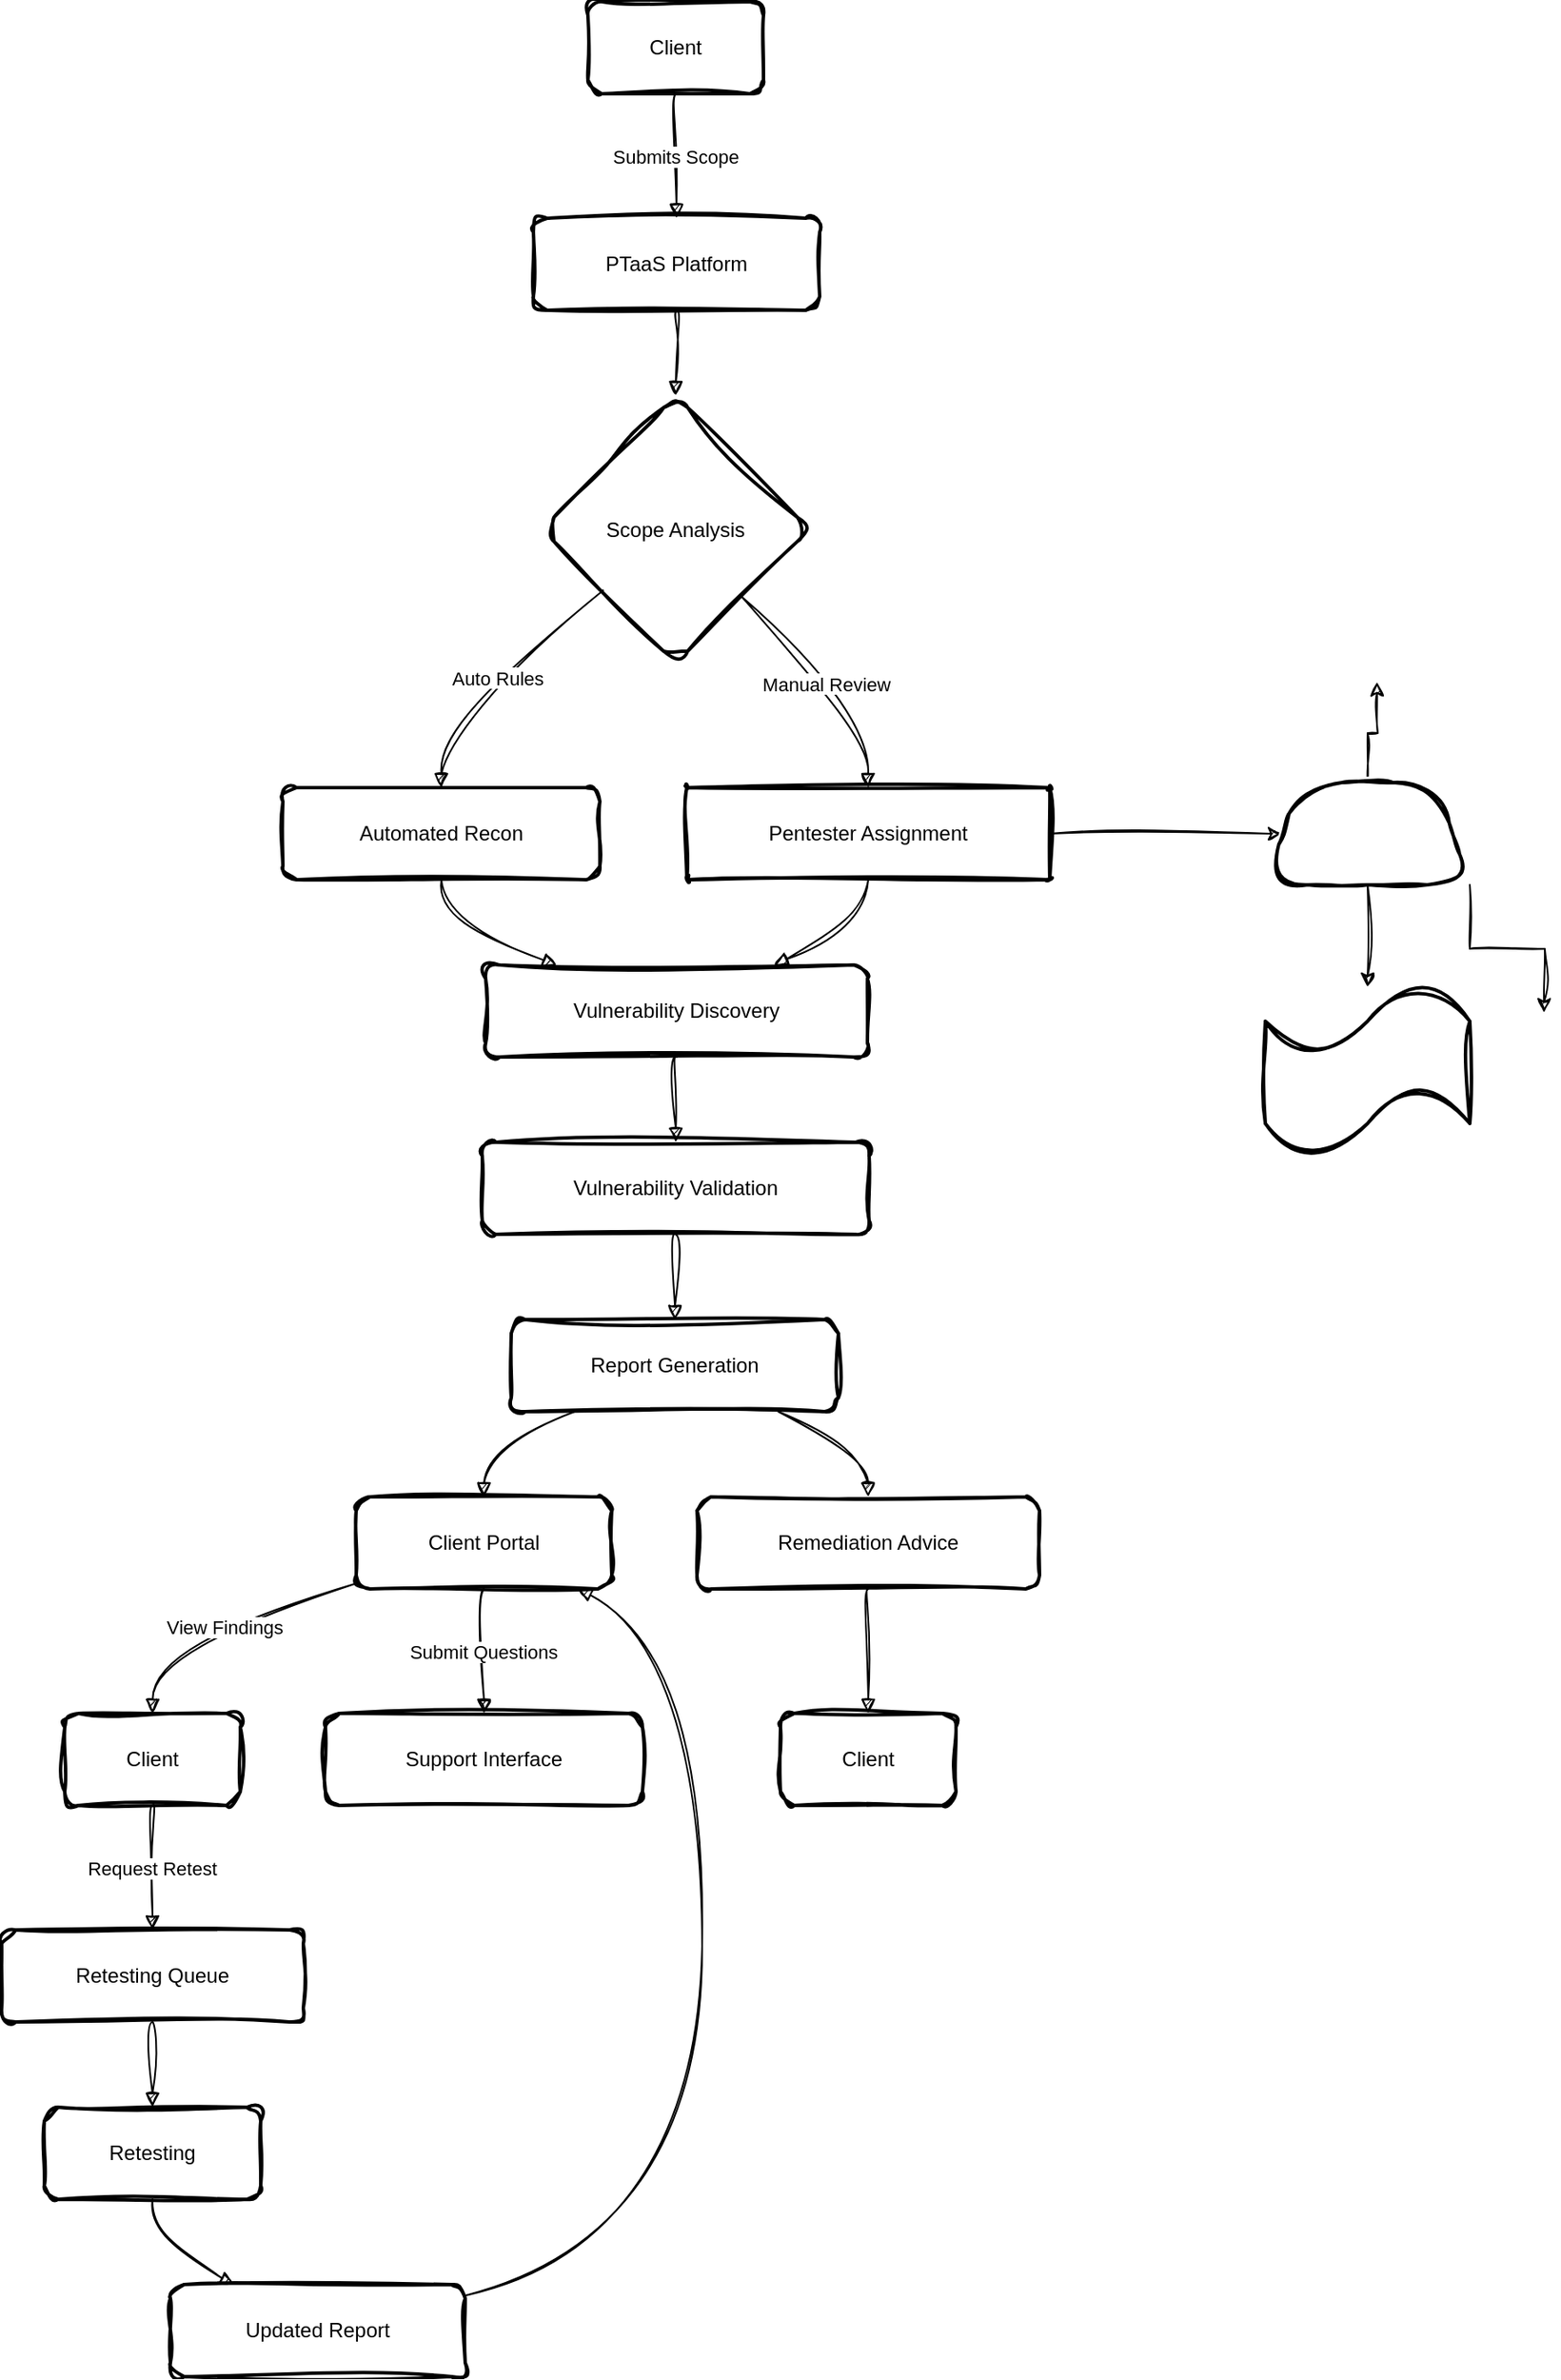 <mxfile version="27.1.6">
  <diagram name="Page-1" id="ASJokRBSevm5wn37lFh5">
    <mxGraphModel dx="1111" dy="465" grid="0" gridSize="10" guides="1" tooltips="1" connect="1" arrows="1" fold="1" page="1" pageScale="1" pageWidth="827" pageHeight="1169" math="0" shadow="0">
      <root>
        <mxCell id="0" />
        <mxCell id="1" parent="0" />
        <mxCell id="GnUwUvCO1rYrhoJ7JhUp-52" value="Client" style="whiteSpace=wrap;strokeWidth=2;sketch=1;curveFitting=1;jiggle=2;rounded=1;" parent="1" vertex="1">
          <mxGeometry x="414" y="160" width="103" height="54" as="geometry" />
        </mxCell>
        <mxCell id="GnUwUvCO1rYrhoJ7JhUp-53" value="PTaaS Platform" style="whiteSpace=wrap;strokeWidth=2;sketch=1;curveFitting=1;jiggle=2;rounded=1;" parent="1" vertex="1">
          <mxGeometry x="382" y="287" width="168" height="54" as="geometry" />
        </mxCell>
        <mxCell id="GnUwUvCO1rYrhoJ7JhUp-54" value="Scope Analysis" style="rhombus;strokeWidth=2;whiteSpace=wrap;sketch=1;curveFitting=1;jiggle=2;rounded=1;" parent="1" vertex="1">
          <mxGeometry x="387" y="391" width="157" height="157" as="geometry" />
        </mxCell>
        <mxCell id="GnUwUvCO1rYrhoJ7JhUp-55" value="Automated Recon" style="whiteSpace=wrap;strokeWidth=2;sketch=1;curveFitting=1;jiggle=2;rounded=1;" parent="1" vertex="1">
          <mxGeometry x="235" y="621" width="186" height="54" as="geometry" />
        </mxCell>
        <mxCell id="hnwGrhb_08lAje60__ir-2" value="" style="edgeStyle=orthogonalEdgeStyle;rounded=0;sketch=1;hachureGap=4;jiggle=2;curveFitting=1;orthogonalLoop=1;jettySize=auto;html=1;fontFamily=Architects Daughter;fontSource=https%3A%2F%2Ffonts.googleapis.com%2Fcss%3Ffamily%3DArchitects%2BDaughter;" edge="1" parent="1" source="GnUwUvCO1rYrhoJ7JhUp-56" target="hnwGrhb_08lAje60__ir-1">
          <mxGeometry relative="1" as="geometry" />
        </mxCell>
        <mxCell id="GnUwUvCO1rYrhoJ7JhUp-56" value="Pentester Assignment" style="whiteSpace=wrap;strokeWidth=2;sketch=1;curveFitting=1;jiggle=2;rounded=1;arcSize=0;" parent="1" vertex="1">
          <mxGeometry x="472" y="621" width="213" height="54" as="geometry" />
        </mxCell>
        <mxCell id="GnUwUvCO1rYrhoJ7JhUp-57" value="Vulnerability Discovery" style="whiteSpace=wrap;strokeWidth=2;sketch=1;curveFitting=1;jiggle=2;rounded=1;" parent="1" vertex="1">
          <mxGeometry x="354" y="725" width="224" height="54" as="geometry" />
        </mxCell>
        <mxCell id="GnUwUvCO1rYrhoJ7JhUp-58" value="Vulnerability Validation" style="whiteSpace=wrap;strokeWidth=2;sketch=1;curveFitting=1;jiggle=2;rounded=1;" parent="1" vertex="1">
          <mxGeometry x="352" y="829" width="227" height="54" as="geometry" />
        </mxCell>
        <mxCell id="GnUwUvCO1rYrhoJ7JhUp-59" value="Report Generation" style="whiteSpace=wrap;strokeWidth=2;sketch=1;curveFitting=1;jiggle=2;rounded=1;" parent="1" vertex="1">
          <mxGeometry x="369" y="933" width="192" height="54" as="geometry" />
        </mxCell>
        <mxCell id="GnUwUvCO1rYrhoJ7JhUp-60" value="Client Portal" style="whiteSpace=wrap;strokeWidth=2;sketch=1;curveFitting=1;jiggle=2;rounded=1;" parent="1" vertex="1">
          <mxGeometry x="278" y="1037" width="150" height="54" as="geometry" />
        </mxCell>
        <mxCell id="GnUwUvCO1rYrhoJ7JhUp-61" value="Client" style="whiteSpace=wrap;strokeWidth=2;sketch=1;curveFitting=1;jiggle=2;rounded=1;" parent="1" vertex="1">
          <mxGeometry x="107" y="1164" width="103" height="54" as="geometry" />
        </mxCell>
        <mxCell id="GnUwUvCO1rYrhoJ7JhUp-62" value="Support Interface" style="whiteSpace=wrap;strokeWidth=2;sketch=1;curveFitting=1;jiggle=2;rounded=1;" parent="1" vertex="1">
          <mxGeometry x="260" y="1164" width="186" height="54" as="geometry" />
        </mxCell>
        <mxCell id="GnUwUvCO1rYrhoJ7JhUp-63" value="Remediation Advice" style="whiteSpace=wrap;strokeWidth=2;sketch=1;curveFitting=1;jiggle=2;rounded=1;" parent="1" vertex="1">
          <mxGeometry x="478" y="1037" width="201" height="54" as="geometry" />
        </mxCell>
        <mxCell id="GnUwUvCO1rYrhoJ7JhUp-64" value="Client" style="whiteSpace=wrap;strokeWidth=2;sketch=1;curveFitting=1;jiggle=2;rounded=1;" parent="1" vertex="1">
          <mxGeometry x="527" y="1164" width="103" height="54" as="geometry" />
        </mxCell>
        <mxCell id="GnUwUvCO1rYrhoJ7JhUp-65" value="Retesting Queue" style="whiteSpace=wrap;strokeWidth=2;sketch=1;curveFitting=1;jiggle=2;rounded=1;" parent="1" vertex="1">
          <mxGeometry x="70" y="1291" width="177" height="54" as="geometry" />
        </mxCell>
        <mxCell id="GnUwUvCO1rYrhoJ7JhUp-66" value="Retesting" style="whiteSpace=wrap;strokeWidth=2;sketch=1;curveFitting=1;jiggle=2;rounded=1;" parent="1" vertex="1">
          <mxGeometry x="95" y="1395" width="127" height="54" as="geometry" />
        </mxCell>
        <mxCell id="GnUwUvCO1rYrhoJ7JhUp-67" value="Updated Report" style="whiteSpace=wrap;strokeWidth=2;sketch=1;curveFitting=1;jiggle=2;rounded=1;" parent="1" vertex="1">
          <mxGeometry x="169" y="1499" width="173" height="54" as="geometry" />
        </mxCell>
        <mxCell id="GnUwUvCO1rYrhoJ7JhUp-68" value="Submits Scope" style="curved=1;startArrow=none;endArrow=block;exitX=0.5;exitY=1;entryX=0.5;entryY=0;rounded=1;sketch=1;curveFitting=1;jiggle=2;" parent="1" source="GnUwUvCO1rYrhoJ7JhUp-52" target="GnUwUvCO1rYrhoJ7JhUp-53" edge="1">
          <mxGeometry relative="1" as="geometry">
            <Array as="points" />
          </mxGeometry>
        </mxCell>
        <mxCell id="GnUwUvCO1rYrhoJ7JhUp-69" value="" style="curved=1;startArrow=none;endArrow=block;exitX=0.5;exitY=1;entryX=0.5;entryY=0;rounded=1;sketch=1;curveFitting=1;jiggle=2;" parent="1" source="GnUwUvCO1rYrhoJ7JhUp-53" target="GnUwUvCO1rYrhoJ7JhUp-54" edge="1">
          <mxGeometry relative="1" as="geometry">
            <Array as="points" />
          </mxGeometry>
        </mxCell>
        <mxCell id="GnUwUvCO1rYrhoJ7JhUp-70" value="Auto Rules" style="curved=1;startArrow=none;endArrow=block;exitX=0;exitY=0.92;entryX=0.5;entryY=-0.01;rounded=1;sketch=1;curveFitting=1;jiggle=2;" parent="1" source="GnUwUvCO1rYrhoJ7JhUp-54" target="GnUwUvCO1rYrhoJ7JhUp-55" edge="1">
          <mxGeometry relative="1" as="geometry">
            <Array as="points">
              <mxPoint x="328" y="584" />
            </Array>
          </mxGeometry>
        </mxCell>
        <mxCell id="GnUwUvCO1rYrhoJ7JhUp-71" value="Manual Review" style="curved=1;startArrow=none;endArrow=block;exitX=0.99;exitY=1;entryX=0.5;entryY=-0.01;rounded=1;sketch=1;curveFitting=1;jiggle=2;" parent="1" source="GnUwUvCO1rYrhoJ7JhUp-54" target="GnUwUvCO1rYrhoJ7JhUp-56" edge="1">
          <mxGeometry relative="1" as="geometry">
            <Array as="points">
              <mxPoint x="578" y="584" />
            </Array>
          </mxGeometry>
        </mxCell>
        <mxCell id="GnUwUvCO1rYrhoJ7JhUp-72" value="" style="curved=1;startArrow=none;endArrow=block;exitX=0.5;exitY=0.99;entryX=0.18;entryY=-0.01;rounded=1;sketch=1;curveFitting=1;jiggle=2;" parent="1" source="GnUwUvCO1rYrhoJ7JhUp-55" target="GnUwUvCO1rYrhoJ7JhUp-57" edge="1">
          <mxGeometry relative="1" as="geometry">
            <Array as="points">
              <mxPoint x="328" y="700" />
            </Array>
          </mxGeometry>
        </mxCell>
        <mxCell id="GnUwUvCO1rYrhoJ7JhUp-73" value="" style="curved=1;startArrow=none;endArrow=block;exitX=0.5;exitY=0.99;entryX=0.76;entryY=-0.01;rounded=1;sketch=1;curveFitting=1;jiggle=2;" parent="1" source="GnUwUvCO1rYrhoJ7JhUp-56" target="GnUwUvCO1rYrhoJ7JhUp-57" edge="1">
          <mxGeometry relative="1" as="geometry">
            <Array as="points">
              <mxPoint x="578" y="700" />
            </Array>
          </mxGeometry>
        </mxCell>
        <mxCell id="GnUwUvCO1rYrhoJ7JhUp-74" value="" style="curved=1;startArrow=none;endArrow=block;exitX=0.5;exitY=0.99;entryX=0.5;entryY=-0.01;rounded=1;sketch=1;curveFitting=1;jiggle=2;" parent="1" source="GnUwUvCO1rYrhoJ7JhUp-57" target="GnUwUvCO1rYrhoJ7JhUp-58" edge="1">
          <mxGeometry relative="1" as="geometry">
            <Array as="points" />
          </mxGeometry>
        </mxCell>
        <mxCell id="GnUwUvCO1rYrhoJ7JhUp-75" value="" style="curved=1;startArrow=none;endArrow=block;exitX=0.5;exitY=0.99;entryX=0.5;entryY=-0.01;rounded=1;sketch=1;curveFitting=1;jiggle=2;" parent="1" source="GnUwUvCO1rYrhoJ7JhUp-58" target="GnUwUvCO1rYrhoJ7JhUp-59" edge="1">
          <mxGeometry relative="1" as="geometry">
            <Array as="points" />
          </mxGeometry>
        </mxCell>
        <mxCell id="GnUwUvCO1rYrhoJ7JhUp-76" value="" style="curved=1;startArrow=none;endArrow=block;exitX=0.2;exitY=0.99;entryX=0.5;entryY=-0.01;rounded=1;sketch=1;curveFitting=1;jiggle=2;" parent="1" source="GnUwUvCO1rYrhoJ7JhUp-59" target="GnUwUvCO1rYrhoJ7JhUp-60" edge="1">
          <mxGeometry relative="1" as="geometry">
            <Array as="points">
              <mxPoint x="353" y="1012" />
            </Array>
          </mxGeometry>
        </mxCell>
        <mxCell id="GnUwUvCO1rYrhoJ7JhUp-77" value="View Findings" style="curved=1;startArrow=none;endArrow=block;exitX=0;exitY=0.94;entryX=0.5;entryY=-0.01;rounded=1;sketch=1;curveFitting=1;jiggle=2;" parent="1" source="GnUwUvCO1rYrhoJ7JhUp-60" target="GnUwUvCO1rYrhoJ7JhUp-61" edge="1">
          <mxGeometry relative="1" as="geometry">
            <Array as="points">
              <mxPoint x="159" y="1127" />
            </Array>
          </mxGeometry>
        </mxCell>
        <mxCell id="GnUwUvCO1rYrhoJ7JhUp-78" value="Submit Questions" style="curved=1;startArrow=none;endArrow=block;exitX=0.5;exitY=0.99;entryX=0.5;entryY=-0.01;rounded=1;sketch=1;curveFitting=1;jiggle=2;" parent="1" source="GnUwUvCO1rYrhoJ7JhUp-60" target="GnUwUvCO1rYrhoJ7JhUp-62" edge="1">
          <mxGeometry relative="1" as="geometry">
            <Array as="points" />
          </mxGeometry>
        </mxCell>
        <mxCell id="GnUwUvCO1rYrhoJ7JhUp-79" value="" style="curved=1;startArrow=none;endArrow=block;exitX=0.81;exitY=0.99;entryX=0.5;entryY=-0.01;rounded=1;sketch=1;curveFitting=1;jiggle=2;" parent="1" source="GnUwUvCO1rYrhoJ7JhUp-59" target="GnUwUvCO1rYrhoJ7JhUp-63" edge="1">
          <mxGeometry relative="1" as="geometry">
            <Array as="points">
              <mxPoint x="578" y="1012" />
            </Array>
          </mxGeometry>
        </mxCell>
        <mxCell id="GnUwUvCO1rYrhoJ7JhUp-80" value="" style="curved=1;startArrow=none;endArrow=block;exitX=0.5;exitY=0.99;entryX=0.5;entryY=-0.01;rounded=1;sketch=1;curveFitting=1;jiggle=2;" parent="1" source="GnUwUvCO1rYrhoJ7JhUp-63" target="GnUwUvCO1rYrhoJ7JhUp-64" edge="1">
          <mxGeometry relative="1" as="geometry">
            <Array as="points" />
          </mxGeometry>
        </mxCell>
        <mxCell id="GnUwUvCO1rYrhoJ7JhUp-81" value="Request Retest" style="curved=1;startArrow=none;endArrow=block;exitX=0.5;exitY=0.99;entryX=0.5;entryY=-0.01;rounded=1;sketch=1;curveFitting=1;jiggle=2;" parent="1" source="GnUwUvCO1rYrhoJ7JhUp-61" target="GnUwUvCO1rYrhoJ7JhUp-65" edge="1">
          <mxGeometry relative="1" as="geometry">
            <Array as="points" />
          </mxGeometry>
        </mxCell>
        <mxCell id="GnUwUvCO1rYrhoJ7JhUp-82" value="" style="curved=1;startArrow=none;endArrow=block;exitX=0.5;exitY=0.99;entryX=0.5;entryY=-0.01;rounded=1;sketch=1;curveFitting=1;jiggle=2;" parent="1" source="GnUwUvCO1rYrhoJ7JhUp-65" target="GnUwUvCO1rYrhoJ7JhUp-66" edge="1">
          <mxGeometry relative="1" as="geometry">
            <Array as="points" />
          </mxGeometry>
        </mxCell>
        <mxCell id="GnUwUvCO1rYrhoJ7JhUp-83" value="" style="curved=1;startArrow=none;endArrow=block;exitX=0.5;exitY=0.99;entryX=0.21;entryY=-0.01;rounded=1;sketch=1;curveFitting=1;jiggle=2;" parent="1" source="GnUwUvCO1rYrhoJ7JhUp-66" target="GnUwUvCO1rYrhoJ7JhUp-67" edge="1">
          <mxGeometry relative="1" as="geometry">
            <Array as="points">
              <mxPoint x="159" y="1474" />
            </Array>
          </mxGeometry>
        </mxCell>
        <mxCell id="GnUwUvCO1rYrhoJ7JhUp-84" value="" style="curved=1;startArrow=none;endArrow=block;exitX=1;exitY=0.12;entryX=0.86;entryY=0.99;rounded=1;sketch=1;curveFitting=1;jiggle=2;" parent="1" source="GnUwUvCO1rYrhoJ7JhUp-67" target="GnUwUvCO1rYrhoJ7JhUp-60" edge="1">
          <mxGeometry relative="1" as="geometry">
            <Array as="points">
              <mxPoint x="481" y="1474" />
              <mxPoint x="481" y="1127" />
            </Array>
          </mxGeometry>
        </mxCell>
        <mxCell id="hnwGrhb_08lAje60__ir-4" value="" style="edgeStyle=orthogonalEdgeStyle;rounded=0;sketch=1;hachureGap=4;jiggle=2;curveFitting=1;orthogonalLoop=1;jettySize=auto;html=1;fontFamily=Architects Daughter;fontSource=https%3A%2F%2Ffonts.googleapis.com%2Fcss%3Ffamily%3DArchitects%2BDaughter;" edge="1" parent="1" source="hnwGrhb_08lAje60__ir-1" target="hnwGrhb_08lAje60__ir-3">
          <mxGeometry relative="1" as="geometry" />
        </mxCell>
        <mxCell id="hnwGrhb_08lAje60__ir-5" style="edgeStyle=orthogonalEdgeStyle;rounded=0;sketch=1;hachureGap=4;jiggle=2;curveFitting=1;orthogonalLoop=1;jettySize=auto;html=1;exitX=1;exitY=1;exitDx=0;exitDy=0;fontFamily=Architects Daughter;fontSource=https%3A%2F%2Ffonts.googleapis.com%2Fcss%3Ffamily%3DArchitects%2BDaughter;" edge="1" parent="1" source="hnwGrhb_08lAje60__ir-1">
          <mxGeometry relative="1" as="geometry">
            <mxPoint x="975" y="753" as="targetPoint" />
          </mxGeometry>
        </mxCell>
        <mxCell id="hnwGrhb_08lAje60__ir-6" style="edgeStyle=orthogonalEdgeStyle;rounded=0;sketch=1;hachureGap=4;jiggle=2;curveFitting=1;orthogonalLoop=1;jettySize=auto;html=1;exitX=0.5;exitY=0;exitDx=0;exitDy=0;fontFamily=Architects Daughter;fontSource=https%3A%2F%2Ffonts.googleapis.com%2Fcss%3Ffamily%3DArchitects%2BDaughter;" edge="1" parent="1" source="hnwGrhb_08lAje60__ir-1">
          <mxGeometry relative="1" as="geometry">
            <mxPoint x="877" y="559" as="targetPoint" />
          </mxGeometry>
        </mxCell>
        <mxCell id="hnwGrhb_08lAje60__ir-1" value="" style="shape=trapezoid;perimeter=trapezoidPerimeter;whiteSpace=wrap;html=1;fixedSize=1;strokeWidth=2;sketch=1;curveFitting=1;jiggle=2;rounded=1;direction=east;arcSize=50;" vertex="1" parent="1">
          <mxGeometry x="811.5" y="618" width="120" height="60" as="geometry" />
        </mxCell>
        <mxCell id="hnwGrhb_08lAje60__ir-3" value="" style="shape=tape;whiteSpace=wrap;html=1;strokeWidth=2;sketch=1;curveFitting=1;jiggle=2;rounded=1;" vertex="1" parent="1">
          <mxGeometry x="811.5" y="738" width="120" height="100" as="geometry" />
        </mxCell>
      </root>
    </mxGraphModel>
  </diagram>
</mxfile>

